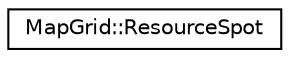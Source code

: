 digraph "Graphical Class Hierarchy"
{
 // LATEX_PDF_SIZE
  edge [fontname="Helvetica",fontsize="10",labelfontname="Helvetica",labelfontsize="10"];
  node [fontname="Helvetica",fontsize="10",shape=record];
  rankdir="LR";
  Node0 [label="MapGrid::ResourceSpot",height=0.2,width=0.4,color="black", fillcolor="white", style="filled",URL="$structMapGrid_1_1ResourceSpot.html",tooltip=" "];
}
